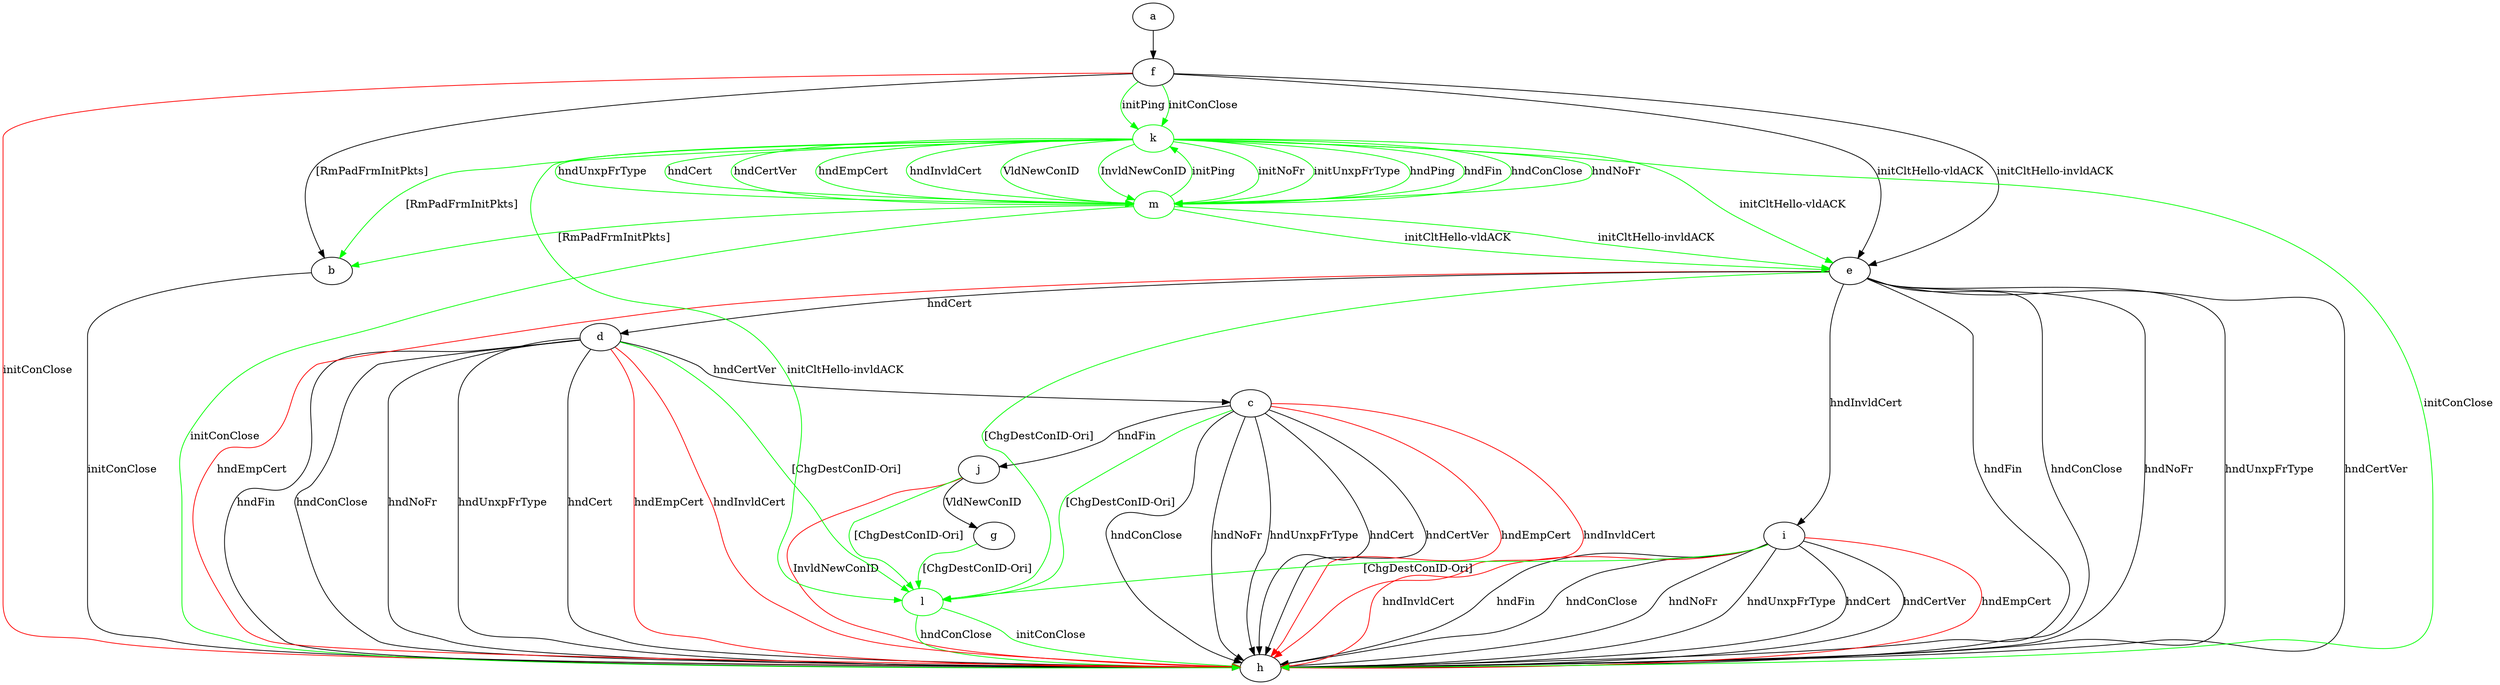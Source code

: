 digraph "" {
	a -> f	[key=0];
	b -> h	[key=0,
		label="initConClose "];
	c -> h	[key=0,
		label="hndConClose "];
	c -> h	[key=1,
		label="hndNoFr "];
	c -> h	[key=2,
		label="hndUnxpFrType "];
	c -> h	[key=3,
		label="hndCert "];
	c -> h	[key=4,
		label="hndCertVer "];
	c -> h	[key=5,
		color=red,
		label="hndEmpCert "];
	c -> h	[key=6,
		color=red,
		label="hndInvldCert "];
	c -> j	[key=0,
		label="hndFin "];
	l	[color=green];
	c -> l	[key=0,
		color=green,
		label="[ChgDestConID-Ori] "];
	d -> c	[key=0,
		label="hndCertVer "];
	d -> h	[key=0,
		label="hndFin "];
	d -> h	[key=1,
		label="hndConClose "];
	d -> h	[key=2,
		label="hndNoFr "];
	d -> h	[key=3,
		label="hndUnxpFrType "];
	d -> h	[key=4,
		label="hndCert "];
	d -> h	[key=5,
		color=red,
		label="hndEmpCert "];
	d -> h	[key=6,
		color=red,
		label="hndInvldCert "];
	d -> l	[key=0,
		color=green,
		label="[ChgDestConID-Ori] "];
	e -> d	[key=0,
		label="hndCert "];
	e -> h	[key=0,
		label="hndFin "];
	e -> h	[key=1,
		label="hndConClose "];
	e -> h	[key=2,
		label="hndNoFr "];
	e -> h	[key=3,
		label="hndUnxpFrType "];
	e -> h	[key=4,
		label="hndCertVer "];
	e -> h	[key=5,
		color=red,
		label="hndEmpCert "];
	e -> i	[key=0,
		label="hndInvldCert "];
	e -> l	[key=0,
		color=green,
		label="[ChgDestConID-Ori] "];
	f -> b	[key=0,
		label="[RmPadFrmInitPkts] "];
	f -> e	[key=0,
		label="initCltHello-vldACK "];
	f -> e	[key=1,
		label="initCltHello-invldACK "];
	f -> h	[key=0,
		color=red,
		label="initConClose "];
	k	[color=green];
	f -> k	[key=0,
		color=green,
		label="initPing "];
	f -> k	[key=1,
		color=green,
		label="initConClose "];
	g -> l	[key=0,
		color=green,
		label="[ChgDestConID-Ori] "];
	i -> h	[key=0,
		label="hndFin "];
	i -> h	[key=1,
		label="hndConClose "];
	i -> h	[key=2,
		label="hndNoFr "];
	i -> h	[key=3,
		label="hndUnxpFrType "];
	i -> h	[key=4,
		label="hndCert "];
	i -> h	[key=5,
		label="hndCertVer "];
	i -> h	[key=6,
		color=red,
		label="hndEmpCert "];
	i -> h	[key=7,
		color=red,
		label="hndInvldCert "];
	i -> l	[key=0,
		color=green,
		label="[ChgDestConID-Ori] "];
	j -> g	[key=0,
		label="VldNewConID "];
	j -> h	[key=0,
		color=red,
		label="InvldNewConID "];
	j -> l	[key=0,
		color=green,
		label="[ChgDestConID-Ori] "];
	k -> b	[key=0,
		color=green,
		label="[RmPadFrmInitPkts] "];
	k -> e	[key=0,
		color=green,
		label="initCltHello-vldACK "];
	k -> h	[key=0,
		color=green,
		label="initConClose "];
	k -> l	[key=0,
		color=green,
		label="initCltHello-invldACK "];
	m	[color=green];
	k -> m	[key=0,
		color=green,
		label="initNoFr "];
	k -> m	[key=1,
		color=green,
		label="initUnxpFrType "];
	k -> m	[key=2,
		color=green,
		label="hndPing "];
	k -> m	[key=3,
		color=green,
		label="hndFin "];
	k -> m	[key=4,
		color=green,
		label="hndConClose "];
	k -> m	[key=5,
		color=green,
		label="hndNoFr "];
	k -> m	[key=6,
		color=green,
		label="hndUnxpFrType "];
	k -> m	[key=7,
		color=green,
		label="hndCert "];
	k -> m	[key=8,
		color=green,
		label="hndCertVer "];
	k -> m	[key=9,
		color=green,
		label="hndEmpCert "];
	k -> m	[key=10,
		color=green,
		label="hndInvldCert "];
	k -> m	[key=11,
		color=green,
		label="VldNewConID "];
	k -> m	[key=12,
		color=green,
		label="InvldNewConID "];
	l -> h	[key=0,
		color=green,
		label="initConClose "];
	l -> h	[key=1,
		color=green,
		label="hndConClose "];
	m -> b	[key=0,
		color=green,
		label="[RmPadFrmInitPkts] "];
	m -> e	[key=0,
		color=green,
		label="initCltHello-vldACK "];
	m -> e	[key=1,
		color=green,
		label="initCltHello-invldACK "];
	m -> h	[key=0,
		color=green,
		label="initConClose "];
	m -> k	[key=0,
		color=green,
		label="initPing "];
}
